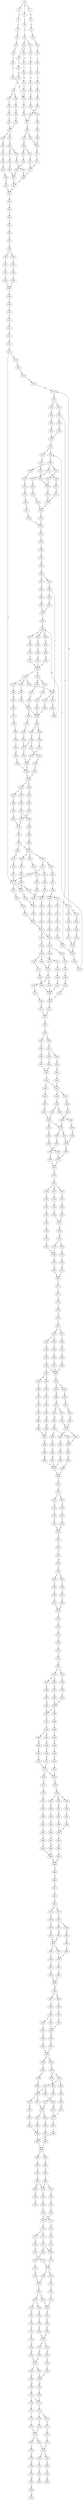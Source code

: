 strict digraph  {
	S0 -> S1 [ label = Y ];
	S0 -> S2 [ label = S ];
	S0 -> S3 [ label = K ];
	S1 -> S4 [ label = K ];
	S2 -> S5 [ label = Q ];
	S3 -> S6 [ label = S ];
	S4 -> S7 [ label = S ];
	S5 -> S8 [ label = S ];
	S6 -> S9 [ label = Q ];
	S7 -> S10 [ label = L ];
	S8 -> S11 [ label = F ];
	S9 -> S12 [ label = S ];
	S9 -> S13 [ label = T ];
	S10 -> S14 [ label = T ];
	S11 -> S15 [ label = I ];
	S12 -> S16 [ label = H ];
	S12 -> S17 [ label = L ];
	S13 -> S18 [ label = F ];
	S14 -> S19 [ label = L ];
	S15 -> S20 [ label = V ];
	S16 -> S21 [ label = A ];
	S17 -> S22 [ label = T ];
	S18 -> S23 [ label = V ];
	S19 -> S24 [ label = V ];
	S20 -> S25 [ label = K ];
	S21 -> S26 [ label = V ];
	S22 -> S27 [ label = K ];
	S23 -> S28 [ label = S ];
	S24 -> S29 [ label = S ];
	S25 -> S30 [ label = Y ];
	S26 -> S31 [ label = K ];
	S27 -> S32 [ label = D ];
	S28 -> S33 [ label = G ];
	S29 -> S34 [ label = K ];
	S30 -> S35 [ label = K ];
	S31 -> S36 [ label = Y ];
	S32 -> S37 [ label = R ];
	S32 -> S38 [ label = K ];
	S33 -> S39 [ label = S ];
	S34 -> S40 [ label = S ];
	S35 -> S41 [ label = L ];
	S36 -> S35 [ label = K ];
	S37 -> S42 [ label = L ];
	S38 -> S43 [ label = L ];
	S39 -> S44 [ label = K ];
	S40 -> S45 [ label = K ];
	S41 -> S46 [ label = K ];
	S42 -> S47 [ label = K ];
	S43 -> S48 [ label = K ];
	S44 -> S49 [ label = L ];
	S45 -> S50 [ label = L ];
	S46 -> S51 [ label = L ];
	S47 -> S52 [ label = F ];
	S48 -> S53 [ label = F ];
	S49 -> S54 [ label = M ];
	S50 -> S55 [ label = K ];
	S51 -> S56 [ label = L ];
	S52 -> S57 [ label = L ];
	S53 -> S57 [ label = L ];
	S54 -> S58 [ label = L ];
	S55 -> S51 [ label = L ];
	S56 -> S59 [ label = P ];
	S56 -> S60 [ label = A ];
	S57 -> S61 [ label = A ];
	S57 -> S62 [ label = V ];
	S58 -> S63 [ label = L ];
	S59 -> S64 [ label = K ];
	S60 -> S65 [ label = K ];
	S61 -> S66 [ label = R ];
	S62 -> S67 [ label = R ];
	S63 -> S68 [ label = A ];
	S64 -> S69 [ label = K ];
	S64 -> S70 [ label = R ];
	S65 -> S71 [ label = K ];
	S66 -> S72 [ label = R ];
	S66 -> S73 [ label = K ];
	S67 -> S74 [ label = K ];
	S68 -> S65 [ label = K ];
	S69 -> S75 [ label = V ];
	S70 -> S76 [ label = V ];
	S71 -> S77 [ label = V ];
	S72 -> S78 [ label = V ];
	S73 -> S79 [ label = V ];
	S74 -> S80 [ label = L ];
	S75 -> S81 [ label = E ];
	S76 -> S82 [ label = E ];
	S77 -> S81 [ label = E ];
	S78 -> S83 [ label = E ];
	S79 -> S84 [ label = E ];
	S80 -> S85 [ label = E ];
	S81 -> S86 [ label = K ];
	S82 -> S87 [ label = K ];
	S83 -> S87 [ label = K ];
	S84 -> S86 [ label = K ];
	S85 -> S88 [ label = K ];
	S86 -> S89 [ label = N ];
	S87 -> S89 [ label = N ];
	S88 -> S90 [ label = N ];
	S89 -> S91 [ label = R ];
	S90 -> S91 [ label = R ];
	S91 -> S92 [ label = L ];
	S92 -> S93 [ label = T ];
	S93 -> S94 [ label = Y ];
	S94 -> S95 [ label = V ];
	S95 -> S96 [ label = V ];
	S96 -> S97 [ label = P ];
	S97 -> S98 [ label = N ];
	S98 -> S99 [ label = Q ];
	S98 -> S100 [ label = L ];
	S99 -> S101 [ label = L ];
	S100 -> S102 [ label = L ];
	S101 -> S103 [ label = P ];
	S102 -> S104 [ label = P ];
	S103 -> S105 [ label = T ];
	S104 -> S106 [ label = T ];
	S105 -> S107 [ label = L ];
	S106 -> S107 [ label = L ];
	S107 -> S108 [ label = V ];
	S108 -> S109 [ label = T ];
	S109 -> S110 [ label = Y ];
	S110 -> S111 [ label = F ];
	S111 -> S112 [ label = V ];
	S112 -> S113 [ label = A ];
	S113 -> S114 [ label = V ];
	S114 -> S115 [ label = V ];
	S115 -> S116 [ label = E ];
	S115 -> S117 [ label = G ];
	S116 -> S118 [ label = D ];
	S117 -> S119 [ label = D ];
	S117 -> S120 [ label = V ];
	S117 -> S121 [ label = I ];
	S118 -> S122 [ label = V ];
	S119 -> S123 [ label = V ];
	S120 -> S124 [ label = N ];
	S121 -> S125 [ label = N ];
	S122 -> S126 [ label = A ];
	S123 -> S127 [ label = A ];
	S123 -> S128 [ label = T ];
	S124 -> S129 [ label = V ];
	S125 -> S130 [ label = V ];
	S126 -> S131 [ label = D ];
	S127 -> S132 [ label = K ];
	S127 -> S133 [ label = N ];
	S127 -> S131 [ label = D ];
	S128 -> S134 [ label = N ];
	S129 -> S135 [ label = F ];
	S130 -> S136 [ label = F ];
	S131 -> S137 [ label = K ];
	S132 -> S138 [ label = R ];
	S133 -> S139 [ label = R ];
	S134 -> S140 [ label = K ];
	S135 -> S141 [ label = I ];
	S136 -> S141 [ label = I ];
	S137 -> S142 [ label = F ];
	S137 -> S143 [ label = S ];
	S138 -> S144 [ label = S ];
	S139 -> S145 [ label = S ];
	S140 -> S146 [ label = S ];
	S141 -> S147 [ label = V ];
	S142 -> S148 [ label = G ];
	S143 -> S149 [ label = G ];
	S144 -> S150 [ label = G ];
	S145 -> S151 [ label = G ];
	S146 -> S152 [ label = G ];
	S147 -> S153 [ label = M ];
	S147 -> S154 [ label = I ];
	S148 -> S155 [ label = L ];
	S149 -> S156 [ label = L ];
	S149 -> S157 [ label = P ];
	S150 -> S158 [ label = P ];
	S151 -> S158 [ label = P ];
	S152 -> S157 [ label = P ];
	S153 -> S159 [ label = E ];
	S154 -> S160 [ label = E ];
	S155 -> S161 [ label = R ];
	S156 -> S162 [ label = R ];
	S157 -> S163 [ label = R ];
	S158 -> S163 [ label = R ];
	S159 -> S164 [ label = N ];
	S160 -> S165 [ label = I ];
	S160 -> S166 [ label = N ];
	S161 -> S167 [ label = L ];
	S162 -> S167 [ label = L ];
	S163 -> S168 [ label = L ];
	S164 -> S169 [ label = V ];
	S164 -> S170 [ label = T ];
	S164 -> S171 [ label = A ];
	S165 -> S172 [ label = A ];
	S166 -> S173 [ label = V ];
	S167 -> S174 [ label = Y ];
	S168 -> S175 [ label = Y ];
	S169 -> S176 [ label = S ];
	S170 -> S177 [ label = S ];
	S171 -> S178 [ label = S ];
	S172 -> S179 [ label = T ];
	S173 -> S176 [ label = S ];
	S174 -> S180 [ label = I ];
	S174 -> S181 [ label = T ];
	S175 -> S180 [ label = I ];
	S176 -> S182 [ label = T ];
	S177 -> S183 [ label = T ];
	S178 -> S184 [ label = T ];
	S179 -> S185 [ label = T ];
	S180 -> S186 [ label = F ];
	S181 -> S187 [ label = F ];
	S182 -> S188 [ label = G ];
	S182 -> S189 [ label = D ];
	S183 -> S190 [ label = D ];
	S184 -> S191 [ label = D ];
	S185 -> S192 [ label = D ];
	S186 -> S193 [ label = L ];
	S186 -> S194 [ label = I ];
	S186 -> S195 [ label = V ];
	S187 -> S196 [ label = I ];
	S188 -> S197 [ label = A ];
	S189 -> S198 [ label = A ];
	S190 -> S198 [ label = A ];
	S191 -> S198 [ label = A ];
	S192 -> S199 [ label = A ];
	S193 -> S200 [ label = A ];
	S193 -> S201 [ label = G ];
	S194 -> S202 [ label = A ];
	S195 -> S203 [ label = C ];
	S196 -> S204 [ label = A ];
	S197 -> S205 [ label = C ];
	S198 -> S206 [ label = C ];
	S199 -> S206 [ label = C ];
	S200 -> S207 [ label = P ];
	S201 -> S208 [ label = P ];
	S202 -> S209 [ label = P ];
	S203 -> S210 [ label = P ];
	S204 -> S209 [ label = P ];
	S205 -> S211 [ label = A ];
	S206 -> S212 [ label = A ];
	S207 -> S213 [ label = G ];
	S208 -> S214 [ label = G ];
	S209 -> S215 [ label = G ];
	S210 -> S216 [ label = V ];
	S211 -> S217 [ label = L ];
	S212 -> S217 [ label = L ];
	S213 -> S218 [ label = F ];
	S214 -> S219 [ label = F ];
	S215 -> S218 [ label = F ];
	S216 -> S220 [ label = F ];
	S217 -> S221 [ label = K ];
	S218 -> S222 [ label = F ];
	S219 -> S222 [ label = F ];
	S220 -> S223 [ label = F ];
	S221 -> S224 [ label = L ];
	S222 -> S225 [ label = C ];
	S223 -> S226 [ label = C ];
	S224 -> S227 [ label = I ];
	S224 -> S228 [ label = V ];
	S225 -> S229 [ label = L ];
	S226 -> S229 [ label = L ];
	S227 -> S230 [ label = P ];
	S228 -> S231 [ label = P ];
	S229 -> S232 [ label = V ];
	S230 -> S233 [ label = P ];
	S231 -> S234 [ label = P ];
	S231 -> S235 [ label = T ];
	S232 -> S236 [ label = V ];
	S233 -> S237 [ label = A ];
	S234 -> S238 [ label = A ];
	S235 -> S239 [ label = A ];
	S236 -> S240 [ label = I ];
	S237 -> S241 [ label = D ];
	S238 -> S241 [ label = D ];
	S239 -> S242 [ label = D ];
	S240 -> S243 [ label = C ];
	S241 -> S244 [ label = C ];
	S242 -> S245 [ label = C ];
	S243 -> S246 [ label = H ];
	S244 -> S247 [ label = F ];
	S244 -> S248 [ label = L ];
	S245 -> S247 [ label = F ];
	S246 -> S249 [ label = S ];
	S247 -> S250 [ label = Y ];
	S247 -> S251 [ label = S ];
	S248 -> S252 [ label = Y ];
	S249 -> S253 [ label = A ];
	S249 -> S254 [ label = T ];
	S250 -> S255 [ label = H ];
	S251 -> S256 [ label = H ];
	S252 -> S257 [ label = H ];
	S253 -> S258 [ label = C ];
	S254 -> S259 [ label = C ];
	S255 -> S260 [ label = Q ];
	S255 -> S261 [ label = R ];
	S256 -> S262 [ label = Q ];
	S257 -> S263 [ label = Q ];
	S258 -> S264 [ label = T ];
	S259 -> S265 [ label = T ];
	S259 -> S266 [ label = I ];
	S260 -> S267 [ label = I ];
	S261 -> S268 [ label = I ];
	S262 -> S269 [ label = I ];
	S263 -> S267 [ label = I ];
	S264 -> S270 [ label = Q ];
	S265 -> S271 [ label = Q ];
	S266 -> S272 [ label = K ];
	S266 -> S273 [ label = Q ];
	S267 -> S274 [ label = Q ];
	S267 -> S275 [ label = R ];
	S268 -> S276 [ label = Q ];
	S269 -> S274 [ label = Q ];
	S270 -> S277 [ label = F ];
	S271 -> S277 [ label = F ];
	S272 -> S278 [ label = L ];
	S273 -> S279 [ label = F ];
	S274 -> S280 [ label = S ];
	S274 -> S281 [ label = N ];
	S275 -> S282 [ label = N ];
	S276 -> S283 [ label = N ];
	S277 -> S284 [ label = A ];
	S278 -> S285 [ label = I ];
	S279 -> S286 [ label = A ];
	S280 -> S287 [ label = P ];
	S281 -> S288 [ label = P ];
	S282 -> S289 [ label = P ];
	S283 -> S288 [ label = P ];
	S284 -> S290 [ label = R ];
	S285 -> S291 [ label = S ];
	S286 -> S290 [ label = R ];
	S287 -> S292 [ label = G ];
	S288 -> S293 [ label = G ];
	S289 -> S294 [ label = G ];
	S290 -> S295 [ label = H ];
	S290 -> S296 [ label = C ];
	S290 -> S297 [ label = R ];
	S291 -> S298 [ label = C ];
	S291 -> S299 [ label = F ];
	S292 -> S300 [ label = C ];
	S293 -> S301 [ label = C ];
	S294 -> S301 [ label = C ];
	S295 -> S302 [ label = R ];
	S296 -> S303 [ label = R ];
	S297 -> S304 [ label = R ];
	S298 -> S305 [ label = V ];
	S299 -> S306 [ label = V ];
	S300 -> S307 [ label = Y ];
	S301 -> S307 [ label = Y ];
	S302 -> S308 [ label = G ];
	S303 -> S309 [ label = G ];
	S304 -> S310 [ label = G ];
	S305 -> S311 [ label = I ];
	S305 -> S312 [ label = T ];
	S306 -> S313 [ label = I ];
	S307 -> S314 [ label = P ];
	S308 -> S315 [ label = E ];
	S309 -> S316 [ label = E ];
	S310 -> S317 [ label = E ];
	S311 -> S318 [ label = S ];
	S312 -> S319 [ label = S ];
	S313 -> S320 [ label = S ];
	S314 -> S321 [ label = L ];
	S315 -> S322 [ label = S ];
	S316 -> S322 [ label = S ];
	S317 -> S322 [ label = S ];
	S318 -> S323 [ label = V ];
	S319 -> S324 [ label = V ];
	S320 -> S323 [ label = V ];
	S321 -> S325 [ label = C ];
	S321 -> S326 [ label = H ];
	S321 -> S327 [ label = R ];
	S322 -> S328 [ label = N ];
	S322 -> S329 [ label = T ];
	S323 -> S330 [ label = Y ];
	S324 -> S331 [ label = Y ];
	S325 -> S332 [ label = F ];
	S326 -> S333 [ label = F ];
	S327 -> S334 [ label = F ];
	S328 -> S335 [ label = H ];
	S328 -> S336 [ label = R ];
	S329 -> S337 [ label = H ];
	S329 -> S338 [ label = R ];
	S329 -> S339 [ label = C ];
	S330 -> S340 [ label = S ];
	S331 -> S340 [ label = S ];
	S332 -> S341 [ label = T ];
	S333 -> S342 [ label = T ];
	S334 -> S343 [ label = T ];
	S335 -> S344 [ label = I ];
	S336 -> S345 [ label = I ];
	S337 -> S346 [ label = I ];
	S338 -> S347 [ label = I ];
	S339 -> S266 [ label = I ];
	S340 -> S348 [ label = L ];
	S340 -> S349 [ label = V ];
	S341 -> S350 [ label = L ];
	S342 -> S351 [ label = L ];
	S343 -> S352 [ label = L ];
	S344 -> S353 [ label = K ];
	S345 -> S354 [ label = K ];
	S346 -> S355 [ label = R ];
	S347 -> S356 [ label = K ];
	S348 -> S357 [ label = V ];
	S348 -> S358 [ label = A ];
	S349 -> S359 [ label = V ];
	S350 -> S360 [ label = S ];
	S351 -> S361 [ label = I ];
	S352 -> S361 [ label = I ];
	S353 -> S362 [ label = L ];
	S354 -> S363 [ label = L ];
	S355 -> S364 [ label = L ];
	S356 -> S363 [ label = L ];
	S357 -> S365 [ label = I ];
	S358 -> S366 [ label = I ];
	S359 -> S367 [ label = I ];
	S360 -> S368 [ label = T ];
	S361 -> S369 [ label = T ];
	S362 -> S285 [ label = I ];
	S363 -> S285 [ label = I ];
	S363 -> S370 [ label = V ];
	S364 -> S371 [ label = I ];
	S365 -> S372 [ label = L ];
	S366 -> S373 [ label = L ];
	S367 -> S374 [ label = L ];
	S368 -> S375 [ label = Q ];
	S369 -> S376 [ label = Q ];
	S370 -> S377 [ label = S ];
	S371 -> S378 [ label = S ];
	S372 -> S379 [ label = L ];
	S372 -> S380 [ label = F ];
	S373 -> S381 [ label = L ];
	S374 -> S379 [ label = L ];
	S375 -> S382 [ label = V ];
	S376 -> S383 [ label = V ];
	S376 -> S384 [ label = I ];
	S377 -> S385 [ label = C ];
	S378 -> S386 [ label = Y ];
	S379 -> S387 [ label = F ];
	S380 -> S388 [ label = F ];
	S381 -> S387 [ label = F ];
	S382 -> S389 [ label = A ];
	S383 -> S389 [ label = A ];
	S384 -> S390 [ label = A ];
	S385 -> S391 [ label = V ];
	S386 -> S392 [ label = I ];
	S387 -> S393 [ label = C ];
	S388 -> S394 [ label = C ];
	S389 -> S395 [ label = S ];
	S390 -> S396 [ label = S ];
	S391 -> S311 [ label = I ];
	S392 -> S397 [ label = I ];
	S393 -> S398 [ label = G ];
	S394 -> S399 [ label = G ];
	S395 -> S400 [ label = H ];
	S396 -> S401 [ label = H ];
	S397 -> S402 [ label = S ];
	S398 -> S403 [ label = S ];
	S398 -> S404 [ label = L ];
	S399 -> S403 [ label = S ];
	S400 -> S405 [ label = L ];
	S401 -> S405 [ label = L ];
	S402 -> S406 [ label = V ];
	S403 -> S407 [ label = G ];
	S403 -> S408 [ label = A ];
	S403 -> S409 [ label = S ];
	S404 -> S410 [ label = A ];
	S405 -> S411 [ label = S ];
	S406 -> S330 [ label = Y ];
	S407 -> S412 [ label = V ];
	S408 -> S413 [ label = V ];
	S408 -> S414 [ label = M ];
	S409 -> S415 [ label = V ];
	S410 -> S416 [ label = V ];
	S411 -> S417 [ label = G ];
	S412 -> S418 [ label = I ];
	S413 -> S419 [ label = I ];
	S413 -> S420 [ label = V ];
	S414 -> S421 [ label = V ];
	S415 -> S422 [ label = V ];
	S416 -> S423 [ label = V ];
	S417 -> S424 [ label = S ];
	S418 -> S425 [ label = G ];
	S419 -> S426 [ label = G ];
	S420 -> S117 [ label = G ];
	S421 -> S427 [ label = G ];
	S422 -> S428 [ label = G ];
	S423 -> S117 [ label = G ];
	S424 -> S429 [ label = L ];
	S425 -> S430 [ label = I ];
	S426 -> S431 [ label = V ];
	S427 -> S432 [ label = I ];
	S428 -> S121 [ label = I ];
	S429 -> S433 [ label = W ];
	S430 -> S434 [ label = N ];
	S431 -> S435 [ label = T ];
	S432 -> S436 [ label = D ];
	S433 -> S437 [ label = T ];
	S434 -> S130 [ label = V ];
	S435 -> S438 [ label = V ];
	S436 -> S439 [ label = I ];
	S437 -> S440 [ label = S ];
	S437 -> S441 [ label = G ];
	S438 -> S442 [ label = F ];
	S439 -> S443 [ label = F ];
	S440 -> S444 [ label = T ];
	S440 -> S445 [ label = S ];
	S441 -> S446 [ label = I ];
	S442 -> S447 [ label = I ];
	S443 -> S448 [ label = I ];
	S444 -> S449 [ label = A ];
	S445 -> S450 [ label = A ];
	S446 -> S451 [ label = A ];
	S447 -> S147 [ label = V ];
	S448 -> S452 [ label = V ];
	S449 -> S453 [ label = L ];
	S450 -> S454 [ label = L ];
	S451 -> S455 [ label = L ];
	S452 -> S154 [ label = I ];
	S453 -> S456 [ label = L ];
	S454 -> S457 [ label = L ];
	S455 -> S458 [ label = L ];
	S456 -> S459 [ label = A ];
	S456 -> S460 [ label = T ];
	S457 -> S459 [ label = A ];
	S458 -> S459 [ label = A ];
	S459 -> S461 [ label = C ];
	S460 -> S462 [ label = R ];
	S460 -> S463 [ label = C ];
	S461 -> S464 [ label = T ];
	S461 -> S465 [ label = R ];
	S462 -> S466 [ label = T ];
	S463 -> S467 [ label = T ];
	S464 -> S468 [ label = R ];
	S465 -> S469 [ label = S ];
	S466 -> S470 [ label = K ];
	S467 -> S471 [ label = K ];
	S468 -> S472 [ label = G ];
	S469 -> S473 [ label = G ];
	S470 -> S474 [ label = K ];
	S471 -> S475 [ label = R ];
	S472 -> S476 [ label = R ];
	S472 -> S477 [ label = N ];
	S473 -> S478 [ label = N ];
	S474 -> S479 [ label = S ];
	S475 -> S480 [ label = S ];
	S476 -> S481 [ label = M ];
	S477 -> S482 [ label = M ];
	S478 -> S483 [ label = M ];
	S479 -> S484 [ label = M ];
	S480 -> S485 [ label = M ];
	S481 -> S486 [ label = M ];
	S482 -> S487 [ label = M ];
	S483 -> S487 [ label = M ];
	S484 -> S488 [ label = M ];
	S485 -> S489 [ label = M ];
	S486 -> S490 [ label = N ];
	S486 -> S491 [ label = S ];
	S487 -> S492 [ label = R ];
	S487 -> S493 [ label = S ];
	S488 -> S494 [ label = S ];
	S489 -> S494 [ label = S ];
	S490 -> S495 [ label = T ];
	S491 -> S496 [ label = S ];
	S492 -> S497 [ label = T ];
	S493 -> S496 [ label = S ];
	S494 -> S498 [ label = T ];
	S495 -> S499 [ label = Y ];
	S496 -> S500 [ label = Y ];
	S497 -> S501 [ label = Y ];
	S498 -> S502 [ label = Y ];
	S499 -> S503 [ label = R ];
	S500 -> S504 [ label = R ];
	S501 -> S505 [ label = R ];
	S502 -> S506 [ label = R ];
	S503 -> S507 [ label = L ];
	S504 -> S508 [ label = L ];
	S505 -> S507 [ label = L ];
	S506 -> S507 [ label = L ];
	S507 -> S509 [ label = P ];
	S508 -> S509 [ label = P ];
	S509 -> S510 [ label = Y ];
	S510 -> S511 [ label = S ];
	S511 -> S512 [ label = I ];
	S511 -> S513 [ label = V ];
	S512 -> S514 [ label = A ];
	S513 -> S515 [ label = A ];
	S514 -> S516 [ label = L ];
	S515 -> S517 [ label = L ];
	S516 -> S518 [ label = Y ];
	S517 -> S519 [ label = Y ];
	S518 -> S520 [ label = R ];
	S519 -> S520 [ label = R ];
	S520 -> S521 [ label = D ];
	S521 -> S522 [ label = Y ];
	S522 -> S523 [ label = S ];
	S523 -> S524 [ label = M ];
	S524 -> S525 [ label = V ];
	S525 -> S526 [ label = T ];
	S525 -> S527 [ label = A ];
	S526 -> S528 [ label = Y ];
	S527 -> S529 [ label = Y ];
	S528 -> S530 [ label = L ];
	S529 -> S531 [ label = L ];
	S530 -> S532 [ label = F ];
	S531 -> S533 [ label = F ];
	S532 -> S534 [ label = C ];
	S533 -> S534 [ label = C ];
	S534 -> S535 [ label = E ];
	S535 -> S536 [ label = T ];
	S536 -> S537 [ label = S ];
	S537 -> S538 [ label = G ];
	S538 -> S539 [ label = L ];
	S539 -> S540 [ label = F ];
	S540 -> S541 [ label = H ];
	S541 -> S542 [ label = F ];
	S541 -> S543 [ label = S ];
	S542 -> S544 [ label = S ];
	S542 -> S545 [ label = F ];
	S543 -> S546 [ label = S ];
	S544 -> S547 [ label = Y ];
	S545 -> S548 [ label = Y ];
	S546 -> S549 [ label = Y ];
	S547 -> S550 [ label = L ];
	S548 -> S551 [ label = L ];
	S549 -> S552 [ label = L ];
	S550 -> S553 [ label = Q ];
	S551 -> S554 [ label = Q ];
	S552 -> S553 [ label = Q ];
	S553 -> S555 [ label = A ];
	S553 -> S556 [ label = V ];
	S554 -> S555 [ label = A ];
	S555 -> S557 [ label = V ];
	S556 -> S558 [ label = V ];
	S557 -> S559 [ label = C ];
	S558 -> S560 [ label = C ];
	S559 -> S561 [ label = G ];
	S559 -> S562 [ label = S ];
	S560 -> S563 [ label = S ];
	S561 -> S564 [ label = H ];
	S562 -> S565 [ label = H ];
	S563 -> S566 [ label = N ];
	S564 -> S567 [ label = F ];
	S565 -> S568 [ label = F ];
	S566 -> S569 [ label = F ];
	S567 -> S570 [ label = S ];
	S568 -> S571 [ label = S ];
	S569 -> S572 [ label = S ];
	S570 -> S573 [ label = I ];
	S571 -> S573 [ label = I ];
	S572 -> S574 [ label = I ];
	S573 -> S575 [ label = T ];
	S573 -> S576 [ label = A ];
	S574 -> S576 [ label = A ];
	S575 -> S577 [ label = R ];
	S576 -> S578 [ label = R ];
	S577 -> S579 [ label = G ];
	S578 -> S580 [ label = G ];
	S579 -> S581 [ label = G ];
	S580 -> S582 [ label = S ];
	S580 -> S583 [ label = R ];
	S580 -> S584 [ label = E ];
	S581 -> S585 [ label = P ];
	S582 -> S586 [ label = P ];
	S583 -> S587 [ label = P ];
	S584 -> S588 [ label = P ];
	S585 -> S589 [ label = S ];
	S586 -> S590 [ label = S ];
	S587 -> S591 [ label = S ];
	S588 -> S592 [ label = S ];
	S589 -> S593 [ label = A ];
	S590 -> S594 [ label = V ];
	S591 -> S595 [ label = V ];
	S592 -> S596 [ label = V ];
	S593 -> S597 [ label = L ];
	S594 -> S598 [ label = L ];
	S595 -> S599 [ label = F ];
	S596 -> S599 [ label = F ];
	S597 -> S600 [ label = T ];
	S598 -> S601 [ label = T ];
	S599 -> S602 [ label = T ];
	S600 -> S603 [ label = M ];
	S601 -> S604 [ label = M ];
	S602 -> S605 [ label = M ];
	S603 -> S606 [ label = L ];
	S604 -> S606 [ label = L ];
	S605 -> S607 [ label = L ];
	S606 -> S608 [ label = M ];
	S607 -> S608 [ label = M ];
	S608 -> S609 [ label = K ];
	S609 -> S610 [ label = P ];
	S610 -> S611 [ label = V ];
	S611 -> S612 [ label = T ];
	S612 -> S613 [ label = V ];
	S613 -> S614 [ label = M ];
	S613 -> S615 [ label = T ];
	S614 -> S616 [ label = S ];
	S615 -> S617 [ label = S ];
	S616 -> S618 [ label = F ];
	S617 -> S619 [ label = F ];
	S617 -> S620 [ label = L ];
	S618 -> S621 [ label = W ];
	S619 -> S622 [ label = W ];
	S620 -> S623 [ label = W ];
	S621 -> S624 [ label = M ];
	S622 -> S624 [ label = M ];
	S623 -> S625 [ label = M ];
	S624 -> S626 [ label = Y ];
	S624 -> S627 [ label = D ];
	S625 -> S628 [ label = D ];
	S626 -> S629 [ label = I ];
	S627 -> S630 [ label = I ];
	S628 -> S630 [ label = I ];
	S629 -> S631 [ label = F ];
	S630 -> S632 [ label = F ];
	S631 -> S633 [ label = S ];
	S632 -> S634 [ label = S ];
	S633 -> S635 [ label = L ];
	S634 -> S635 [ label = L ];
	S635 -> S636 [ label = N ];
	S636 -> S637 [ label = T ];
	S636 -> S638 [ label = A ];
	S637 -> S639 [ label = L ];
	S638 -> S640 [ label = L ];
	S639 -> S641 [ label = F ];
	S640 -> S642 [ label = F ];
	S641 -> S643 [ label = Y ];
	S641 -> S644 [ label = S ];
	S642 -> S645 [ label = Y ];
	S643 -> S646 [ label = Y ];
	S644 -> S647 [ label = Y ];
	S645 -> S646 [ label = Y ];
	S646 -> S648 [ label = M ];
	S647 -> S649 [ label = M ];
	S648 -> S650 [ label = P ];
	S649 -> S651 [ label = P ];
	S650 -> S652 [ label = T ];
	S651 -> S652 [ label = T ];
	S652 -> S653 [ label = H ];
	S652 -> S654 [ label = R ];
	S653 -> S655 [ label = L ];
	S654 -> S656 [ label = L ];
	S655 -> S657 [ label = H ];
	S655 -> S658 [ label = N ];
	S656 -> S659 [ label = H ];
	S657 -> S660 [ label = C ];
	S657 -> S661 [ label = S ];
	S658 -> S662 [ label = S ];
	S659 -> S663 [ label = S ];
	S660 -> S664 [ label = N ];
	S661 -> S665 [ label = N ];
	S661 -> S666 [ label = D ];
	S662 -> S667 [ label = D ];
	S663 -> S666 [ label = D ];
	S664 -> S668 [ label = V ];
	S665 -> S669 [ label = V ];
	S666 -> S670 [ label = A ];
	S666 -> S671 [ label = V ];
	S667 -> S672 [ label = V ];
	S668 -> S673 [ label = M ];
	S669 -> S674 [ label = M ];
	S670 -> S675 [ label = R ];
	S671 -> S676 [ label = R ];
	S672 -> S676 [ label = R ];
	S673 -> S677 [ label = I ];
	S674 -> S677 [ label = I ];
	S675 -> S678 [ label = I ];
	S676 -> S679 [ label = I ];
	S676 -> S680 [ label = V ];
	S677 -> S681 [ label = V ];
	S678 -> S682 [ label = V ];
	S679 -> S683 [ label = V ];
	S680 -> S684 [ label = V ];
	S681 -> S685 [ label = L ];
	S682 -> S686 [ label = L ];
	S683 -> S686 [ label = L ];
	S684 -> S687 [ label = L ];
	S685 -> S688 [ label = L ];
	S686 -> S688 [ label = L ];
	S687 -> S689 [ label = L ];
	S688 -> S690 [ label = I ];
	S689 -> S690 [ label = I ];
	S690 -> S691 [ label = V ];
	S690 -> S692 [ label = L ];
	S691 -> S693 [ label = L ];
	S692 -> S694 [ label = L ];
	S693 -> S695 [ label = N ];
	S694 -> S696 [ label = N ];
	S695 -> S697 [ label = G ];
	S696 -> S698 [ label = G ];
	S697 -> S699 [ label = M ];
	S697 -> S700 [ label = V ];
	S698 -> S701 [ label = L ];
	S698 -> S700 [ label = V ];
	S699 -> S702 [ label = V ];
	S700 -> S703 [ label = V ];
	S701 -> S704 [ label = V ];
	S702 -> S705 [ label = T ];
	S703 -> S706 [ label = T ];
	S704 -> S707 [ label = T ];
	S706 -> S708 [ label = L ];
	S707 -> S709 [ label = L ];
	S708 -> S710 [ label = V ];
	S708 -> S711 [ label = A ];
	S709 -> S710 [ label = V ];
	S710 -> S712 [ label = Y ];
	S711 -> S713 [ label = Y ];
	S712 -> S714 [ label = I ];
	S712 -> S715 [ label = V ];
	S713 -> S716 [ label = I ];
	S714 -> S717 [ label = V ];
	S715 -> S718 [ label = V ];
	S716 -> S719 [ label = V ];
	S717 -> S720 [ label = L ];
	S717 -> S721 [ label = F ];
	S718 -> S722 [ label = L ];
	S719 -> S720 [ label = L ];
	S720 -> S723 [ label = F ];
	S721 -> S724 [ label = F ];
	S722 -> S725 [ label = F ];
	S723 -> S726 [ label = I ];
	S724 -> S727 [ label = I ];
	S725 -> S726 [ label = I ];
	S726 -> S728 [ label = G ];
	S726 -> S729 [ label = E ];
	S727 -> S730 [ label = G ];
	S728 -> S731 [ label = F ];
	S729 -> S732 [ label = F ];
	S730 -> S731 [ label = F ];
	S731 -> S733 [ label = L ];
	S732 -> S734 [ label = L ];
	S733 -> S735 [ label = P ];
	S733 -> S736 [ label = T ];
	S734 -> S737 [ label = T ];
	S735 -> S738 [ label = I ];
	S735 -> S739 [ label = A ];
	S736 -> S740 [ label = T ];
	S737 -> S740 [ label = T ];
	S738 -> S741 [ label = D ];
	S739 -> S742 [ label = D ];
	S740 -> S743 [ label = D ];
	S741 -> S744 [ label = L ];
	S742 -> S745 [ label = L ];
	S743 -> S746 [ label = L ];
	S744 -> S747 [ label = V ];
	S745 -> S748 [ label = A ];
	S746 -> S749 [ label = A ];
	S747 -> S750 [ label = P ];
	S748 -> S751 [ label = P ];
	S749 -> S751 [ label = P ];
	S750 -> S752 [ label = A ];
	S751 -> S753 [ label = A ];
	S751 -> S754 [ label = P ];
	S752 -> S755 [ label = H ];
	S753 -> S756 [ label = H ];
	S754 -> S757 [ label = H ];
	S755 -> S758 [ label = P ];
	S756 -> S758 [ label = P ];
	S757 -> S759 [ label = P ];
	S758 -> S760 [ label = L ];
	S758 -> S761 [ label = I ];
	S759 -> S762 [ label = I ];
	S760 -> S763 [ label = G ];
	S761 -> S764 [ label = G ];
	S762 -> S764 [ label = G ];
	S763 -> S765 [ label = M ];
	S764 -> S766 [ label = M ];
	S765 -> S767 [ label = L ];
	S766 -> S768 [ label = L ];
	S767 -> S769 [ label = L ];
	S767 -> S770 [ label = I ];
	S768 -> S770 [ label = I ];
	S769 -> S771 [ label = F ];
	S770 -> S772 [ label = F ];
	S771 -> S773 [ label = T ];
	S772 -> S774 [ label = A ];
	S772 -> S775 [ label = T ];
	S773 -> S776 [ label = T ];
	S774 -> S777 [ label = T ];
	S775 -> S778 [ label = T ];
	S776 -> S779 [ label = V ];
	S777 -> S780 [ label = V ];
	S778 -> S779 [ label = V ];
	S779 -> S781 [ label = H ];
	S779 -> S782 [ label = L ];
	S780 -> S783 [ label = L ];
	S781 -> S784 [ label = S ];
	S782 -> S785 [ label = S ];
	S783 -> S785 [ label = S ];
	S784 -> S786 [ label = A ];
	S785 -> S787 [ label = A ];
	S785 -> S788 [ label = L ];
	S786 -> S789 [ label = N ];
	S787 -> S790 [ label = N ];
	S788 -> S791 [ label = N ];
	S789 -> S792 [ label = T ];
	S790 -> S793 [ label = S ];
	S791 -> S794 [ label = S ];
	S792 -> S795 [ label = M ];
	S793 -> S796 [ label = M ];
	S794 -> S797 [ label = M ];
	S795 -> S798 [ label = E ];
	S798 -> S799 [ label = G ];
}
